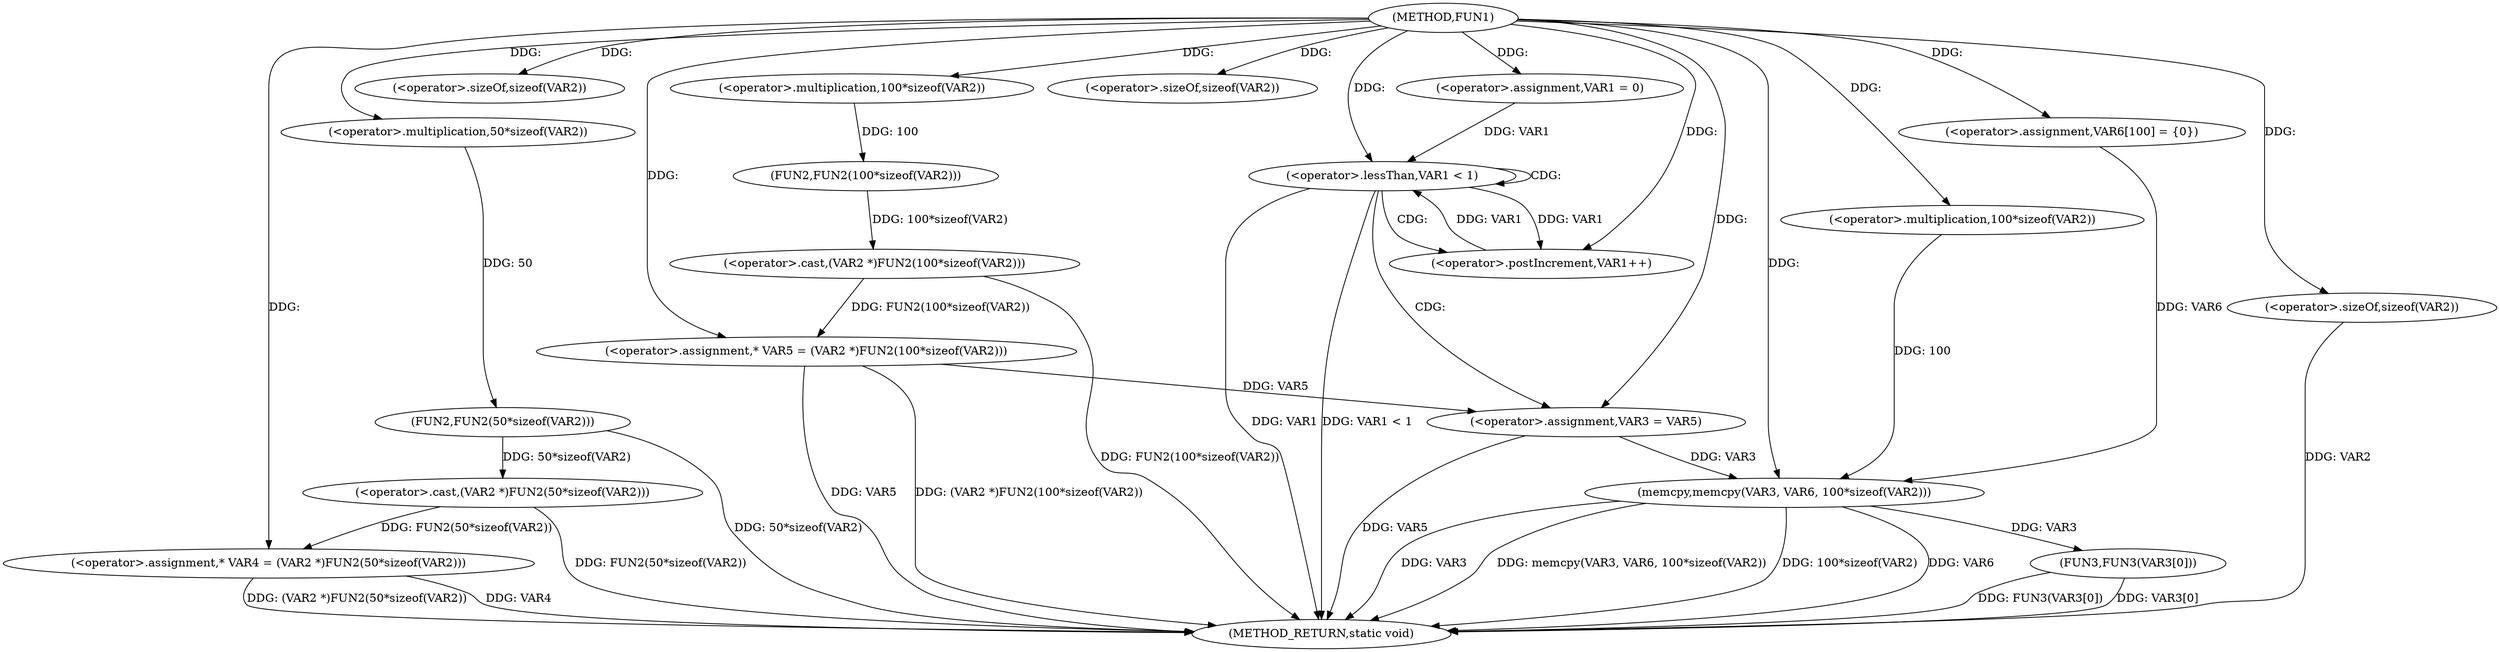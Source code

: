 digraph FUN1 {  
"1000100" [label = "(METHOD,FUN1)" ]
"1000152" [label = "(METHOD_RETURN,static void)" ]
"1000105" [label = "(<operator>.assignment,* VAR4 = (VAR2 *)FUN2(50*sizeof(VAR2)))" ]
"1000107" [label = "(<operator>.cast,(VAR2 *)FUN2(50*sizeof(VAR2)))" ]
"1000109" [label = "(FUN2,FUN2(50*sizeof(VAR2)))" ]
"1000110" [label = "(<operator>.multiplication,50*sizeof(VAR2))" ]
"1000112" [label = "(<operator>.sizeOf,sizeof(VAR2))" ]
"1000115" [label = "(<operator>.assignment,* VAR5 = (VAR2 *)FUN2(100*sizeof(VAR2)))" ]
"1000117" [label = "(<operator>.cast,(VAR2 *)FUN2(100*sizeof(VAR2)))" ]
"1000119" [label = "(FUN2,FUN2(100*sizeof(VAR2)))" ]
"1000120" [label = "(<operator>.multiplication,100*sizeof(VAR2))" ]
"1000122" [label = "(<operator>.sizeOf,sizeof(VAR2))" ]
"1000125" [label = "(<operator>.assignment,VAR1 = 0)" ]
"1000128" [label = "(<operator>.lessThan,VAR1 < 1)" ]
"1000131" [label = "(<operator>.postIncrement,VAR1++)" ]
"1000134" [label = "(<operator>.assignment,VAR3 = VAR5)" ]
"1000139" [label = "(<operator>.assignment,VAR6[100] = {0})" ]
"1000141" [label = "(memcpy,memcpy(VAR3, VAR6, 100*sizeof(VAR2)))" ]
"1000144" [label = "(<operator>.multiplication,100*sizeof(VAR2))" ]
"1000146" [label = "(<operator>.sizeOf,sizeof(VAR2))" ]
"1000148" [label = "(FUN3,FUN3(VAR3[0]))" ]
  "1000115" -> "1000152"  [ label = "DDG: (VAR2 *)FUN2(100*sizeof(VAR2))"] 
  "1000141" -> "1000152"  [ label = "DDG: VAR3"] 
  "1000105" -> "1000152"  [ label = "DDG: (VAR2 *)FUN2(50*sizeof(VAR2))"] 
  "1000109" -> "1000152"  [ label = "DDG: 50*sizeof(VAR2)"] 
  "1000128" -> "1000152"  [ label = "DDG: VAR1 < 1"] 
  "1000117" -> "1000152"  [ label = "DDG: FUN2(100*sizeof(VAR2))"] 
  "1000141" -> "1000152"  [ label = "DDG: memcpy(VAR3, VAR6, 100*sizeof(VAR2))"] 
  "1000128" -> "1000152"  [ label = "DDG: VAR1"] 
  "1000141" -> "1000152"  [ label = "DDG: 100*sizeof(VAR2)"] 
  "1000148" -> "1000152"  [ label = "DDG: VAR3[0]"] 
  "1000148" -> "1000152"  [ label = "DDG: FUN3(VAR3[0])"] 
  "1000141" -> "1000152"  [ label = "DDG: VAR6"] 
  "1000134" -> "1000152"  [ label = "DDG: VAR5"] 
  "1000146" -> "1000152"  [ label = "DDG: VAR2"] 
  "1000115" -> "1000152"  [ label = "DDG: VAR5"] 
  "1000105" -> "1000152"  [ label = "DDG: VAR4"] 
  "1000107" -> "1000152"  [ label = "DDG: FUN2(50*sizeof(VAR2))"] 
  "1000107" -> "1000105"  [ label = "DDG: FUN2(50*sizeof(VAR2))"] 
  "1000100" -> "1000105"  [ label = "DDG: "] 
  "1000109" -> "1000107"  [ label = "DDG: 50*sizeof(VAR2)"] 
  "1000110" -> "1000109"  [ label = "DDG: 50"] 
  "1000100" -> "1000110"  [ label = "DDG: "] 
  "1000100" -> "1000112"  [ label = "DDG: "] 
  "1000117" -> "1000115"  [ label = "DDG: FUN2(100*sizeof(VAR2))"] 
  "1000100" -> "1000115"  [ label = "DDG: "] 
  "1000119" -> "1000117"  [ label = "DDG: 100*sizeof(VAR2)"] 
  "1000120" -> "1000119"  [ label = "DDG: 100"] 
  "1000100" -> "1000120"  [ label = "DDG: "] 
  "1000100" -> "1000122"  [ label = "DDG: "] 
  "1000100" -> "1000125"  [ label = "DDG: "] 
  "1000125" -> "1000128"  [ label = "DDG: VAR1"] 
  "1000131" -> "1000128"  [ label = "DDG: VAR1"] 
  "1000100" -> "1000128"  [ label = "DDG: "] 
  "1000128" -> "1000131"  [ label = "DDG: VAR1"] 
  "1000100" -> "1000131"  [ label = "DDG: "] 
  "1000115" -> "1000134"  [ label = "DDG: VAR5"] 
  "1000100" -> "1000134"  [ label = "DDG: "] 
  "1000100" -> "1000139"  [ label = "DDG: "] 
  "1000134" -> "1000141"  [ label = "DDG: VAR3"] 
  "1000100" -> "1000141"  [ label = "DDG: "] 
  "1000139" -> "1000141"  [ label = "DDG: VAR6"] 
  "1000144" -> "1000141"  [ label = "DDG: 100"] 
  "1000100" -> "1000144"  [ label = "DDG: "] 
  "1000100" -> "1000146"  [ label = "DDG: "] 
  "1000141" -> "1000148"  [ label = "DDG: VAR3"] 
  "1000128" -> "1000128"  [ label = "CDG: "] 
  "1000128" -> "1000131"  [ label = "CDG: "] 
  "1000128" -> "1000134"  [ label = "CDG: "] 
}
